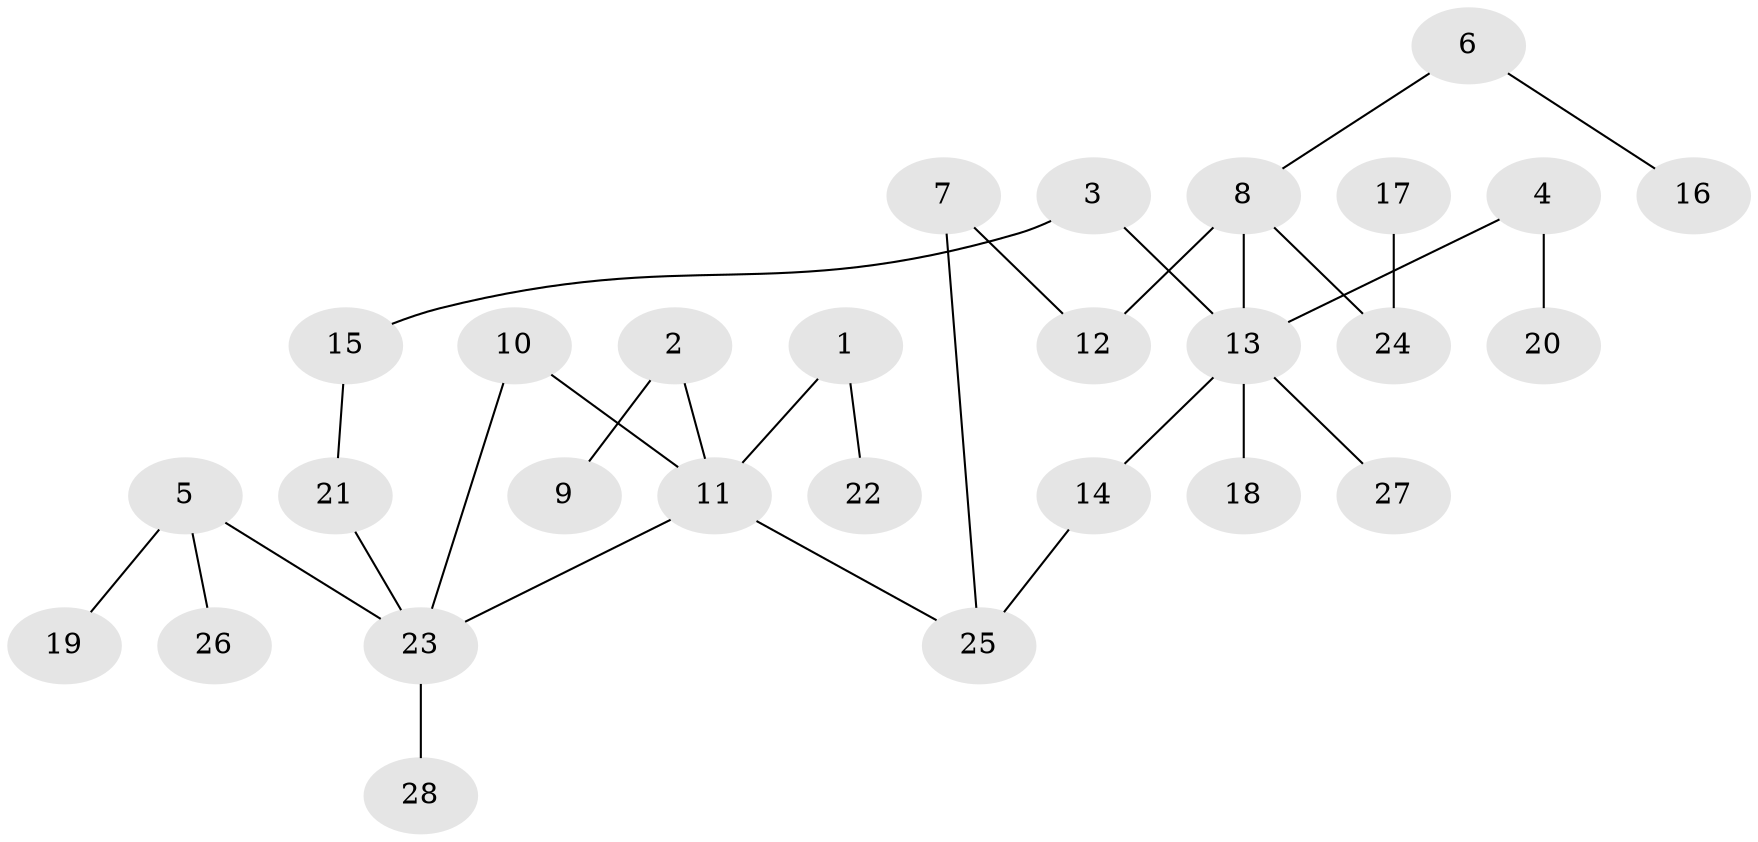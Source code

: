 // original degree distribution, {5: 0.017857142857142856, 6: 0.017857142857142856, 7: 0.03571428571428571, 3: 0.10714285714285714, 4: 0.05357142857142857, 2: 0.32142857142857145, 1: 0.44642857142857145}
// Generated by graph-tools (version 1.1) at 2025/00/03/09/25 03:00:59]
// undirected, 28 vertices, 30 edges
graph export_dot {
graph [start="1"]
  node [color=gray90,style=filled];
  1;
  2;
  3;
  4;
  5;
  6;
  7;
  8;
  9;
  10;
  11;
  12;
  13;
  14;
  15;
  16;
  17;
  18;
  19;
  20;
  21;
  22;
  23;
  24;
  25;
  26;
  27;
  28;
  1 -- 11 [weight=1.0];
  1 -- 22 [weight=1.0];
  2 -- 9 [weight=1.0];
  2 -- 11 [weight=1.0];
  3 -- 13 [weight=1.0];
  3 -- 15 [weight=1.0];
  4 -- 13 [weight=1.0];
  4 -- 20 [weight=1.0];
  5 -- 19 [weight=1.0];
  5 -- 23 [weight=1.0];
  5 -- 26 [weight=1.0];
  6 -- 8 [weight=1.0];
  6 -- 16 [weight=1.0];
  7 -- 12 [weight=1.0];
  7 -- 25 [weight=1.0];
  8 -- 12 [weight=1.0];
  8 -- 13 [weight=1.0];
  8 -- 24 [weight=1.0];
  10 -- 11 [weight=1.0];
  10 -- 23 [weight=1.0];
  11 -- 23 [weight=1.0];
  11 -- 25 [weight=1.0];
  13 -- 14 [weight=1.0];
  13 -- 18 [weight=1.0];
  13 -- 27 [weight=1.0];
  14 -- 25 [weight=1.0];
  15 -- 21 [weight=1.0];
  17 -- 24 [weight=1.0];
  21 -- 23 [weight=1.0];
  23 -- 28 [weight=1.0];
}
